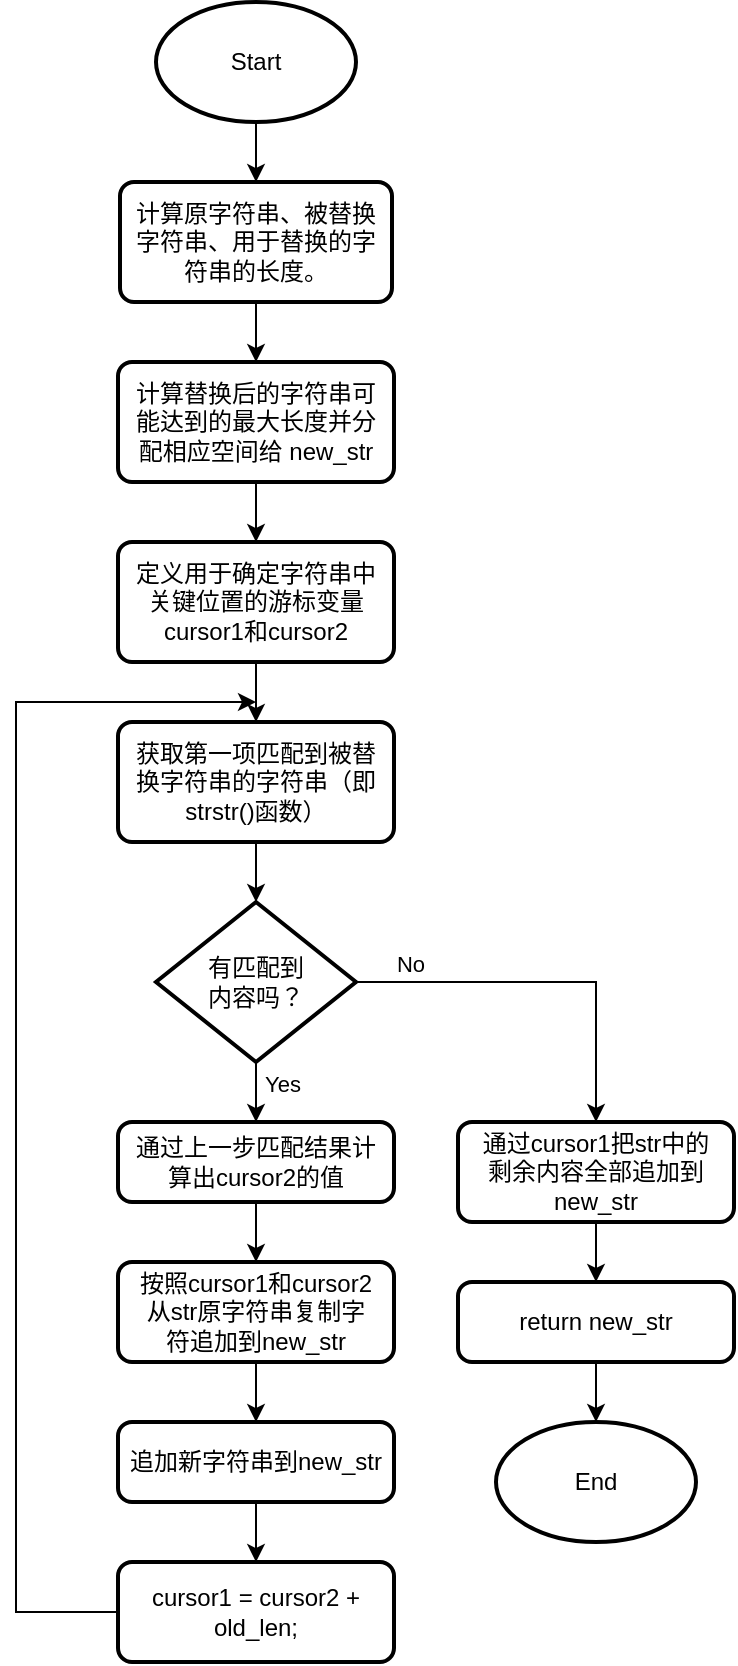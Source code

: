 <mxfile version="22.1.2" type="device">
  <diagram id="C5RBs43oDa-KdzZeNtuy" name="Page-1">
    <mxGraphModel dx="806" dy="504" grid="1" gridSize="10" guides="1" tooltips="1" connect="1" arrows="1" fold="1" page="1" pageScale="1" pageWidth="827" pageHeight="1169" math="0" shadow="0">
      <root>
        <mxCell id="WIyWlLk6GJQsqaUBKTNV-0" />
        <mxCell id="WIyWlLk6GJQsqaUBKTNV-1" parent="WIyWlLk6GJQsqaUBKTNV-0" />
        <mxCell id="fk349b4Uj1VeucFDufq2-0" value="Start" style="strokeWidth=2;html=1;shape=mxgraph.flowchart.start_1;whiteSpace=wrap;" parent="WIyWlLk6GJQsqaUBKTNV-1" vertex="1">
          <mxGeometry x="230" y="70" width="100" height="60" as="geometry" />
        </mxCell>
        <mxCell id="fk349b4Uj1VeucFDufq2-1" value="计算替换后的字符串可&lt;br&gt;能达到的最大长度并分&lt;br&gt;配相应空间给 new_str" style="rounded=1;whiteSpace=wrap;html=1;absoluteArcSize=1;arcSize=14;strokeWidth=2;" parent="WIyWlLk6GJQsqaUBKTNV-1" vertex="1">
          <mxGeometry x="211" y="250" width="138" height="60" as="geometry" />
        </mxCell>
        <mxCell id="fk349b4Uj1VeucFDufq2-3" value="" style="endArrow=classic;html=1;rounded=0;exitX=0.5;exitY=1;exitDx=0;exitDy=0;exitPerimeter=0;entryX=0.5;entryY=0;entryDx=0;entryDy=0;" parent="WIyWlLk6GJQsqaUBKTNV-1" source="fk349b4Uj1VeucFDufq2-0" target="ql-w0xa51KWZOx_JPtbp-0" edge="1">
          <mxGeometry width="50" height="50" relative="1" as="geometry">
            <mxPoint x="390" y="200" as="sourcePoint" />
            <mxPoint x="440" y="150" as="targetPoint" />
          </mxGeometry>
        </mxCell>
        <mxCell id="fk349b4Uj1VeucFDufq2-5" value="" style="endArrow=classic;html=1;rounded=0;exitX=0.5;exitY=1;exitDx=0;exitDy=0;entryX=0.5;entryY=0;entryDx=0;entryDy=0;" parent="WIyWlLk6GJQsqaUBKTNV-1" source="fk349b4Uj1VeucFDufq2-1" target="ql-w0xa51KWZOx_JPtbp-2" edge="1">
          <mxGeometry width="50" height="50" relative="1" as="geometry">
            <mxPoint x="248" y="366" as="sourcePoint" />
            <mxPoint x="248" y="396" as="targetPoint" />
          </mxGeometry>
        </mxCell>
        <mxCell id="fk349b4Uj1VeucFDufq2-10" value="有匹配到&lt;br&gt;内容吗？" style="strokeWidth=2;html=1;shape=mxgraph.flowchart.decision;whiteSpace=wrap;" parent="WIyWlLk6GJQsqaUBKTNV-1" vertex="1">
          <mxGeometry x="230" y="520" width="100" height="80" as="geometry" />
        </mxCell>
        <mxCell id="fk349b4Uj1VeucFDufq2-12" value="" style="endArrow=classic;html=1;rounded=0;exitX=0.5;exitY=1;exitDx=0;exitDy=0;exitPerimeter=0;entryX=0.5;entryY=0;entryDx=0;entryDy=0;" parent="WIyWlLk6GJQsqaUBKTNV-1" source="fk349b4Uj1VeucFDufq2-10" edge="1" target="ql-w0xa51KWZOx_JPtbp-4">
          <mxGeometry width="50" height="50" relative="1" as="geometry">
            <mxPoint x="730" y="470" as="sourcePoint" />
            <mxPoint x="470" y="650" as="targetPoint" />
          </mxGeometry>
        </mxCell>
        <mxCell id="fk349b4Uj1VeucFDufq2-13" value="Yes" style="edgeLabel;html=1;align=center;verticalAlign=middle;resizable=0;points=[];" parent="fk349b4Uj1VeucFDufq2-12" vertex="1" connectable="0">
          <mxGeometry x="-0.283" relative="1" as="geometry">
            <mxPoint x="13" as="offset" />
          </mxGeometry>
        </mxCell>
        <mxCell id="ql-w0xa51KWZOx_JPtbp-0" value="计算原字符串、被替换&lt;br&gt;字符串、用于替换的字&lt;br&gt;符串的长度。" style="rounded=1;whiteSpace=wrap;html=1;absoluteArcSize=1;arcSize=14;strokeWidth=2;" vertex="1" parent="WIyWlLk6GJQsqaUBKTNV-1">
          <mxGeometry x="212" y="160" width="136" height="60" as="geometry" />
        </mxCell>
        <mxCell id="ql-w0xa51KWZOx_JPtbp-1" value="" style="endArrow=classic;html=1;rounded=0;exitX=0.5;exitY=1;exitDx=0;exitDy=0;entryX=0.5;entryY=0;entryDx=0;entryDy=0;" edge="1" parent="WIyWlLk6GJQsqaUBKTNV-1" source="ql-w0xa51KWZOx_JPtbp-0" target="fk349b4Uj1VeucFDufq2-1">
          <mxGeometry width="50" height="50" relative="1" as="geometry">
            <mxPoint x="312" y="140" as="sourcePoint" />
            <mxPoint x="312" y="170" as="targetPoint" />
          </mxGeometry>
        </mxCell>
        <mxCell id="ql-w0xa51KWZOx_JPtbp-2" value="定义用于确定字符串中&lt;br&gt;关键位置的游标变量&lt;br&gt;cursor1和cursor2" style="rounded=1;whiteSpace=wrap;html=1;absoluteArcSize=1;arcSize=14;strokeWidth=2;" vertex="1" parent="WIyWlLk6GJQsqaUBKTNV-1">
          <mxGeometry x="211" y="340" width="138" height="60" as="geometry" />
        </mxCell>
        <mxCell id="ql-w0xa51KWZOx_JPtbp-3" value="获取第一项匹配到被替&lt;br&gt;换字符串的字符串（即&lt;br&gt;strstr()函数）" style="rounded=1;whiteSpace=wrap;html=1;absoluteArcSize=1;arcSize=14;strokeWidth=2;" vertex="1" parent="WIyWlLk6GJQsqaUBKTNV-1">
          <mxGeometry x="211" y="430" width="138" height="60" as="geometry" />
        </mxCell>
        <mxCell id="ql-w0xa51KWZOx_JPtbp-4" value="通过上一步匹配结果计&lt;br&gt;算出cursor2的值" style="rounded=1;whiteSpace=wrap;html=1;absoluteArcSize=1;arcSize=14;strokeWidth=2;" vertex="1" parent="WIyWlLk6GJQsqaUBKTNV-1">
          <mxGeometry x="211" y="630" width="138" height="40" as="geometry" />
        </mxCell>
        <mxCell id="ql-w0xa51KWZOx_JPtbp-5" value="" style="endArrow=classic;html=1;rounded=0;exitX=0.5;exitY=1;exitDx=0;exitDy=0;entryX=0.5;entryY=0;entryDx=0;entryDy=0;" edge="1" parent="WIyWlLk6GJQsqaUBKTNV-1" source="ql-w0xa51KWZOx_JPtbp-2" target="ql-w0xa51KWZOx_JPtbp-3">
          <mxGeometry width="50" height="50" relative="1" as="geometry">
            <mxPoint x="315" y="394" as="sourcePoint" />
            <mxPoint x="315" y="424" as="targetPoint" />
          </mxGeometry>
        </mxCell>
        <mxCell id="ql-w0xa51KWZOx_JPtbp-6" value="" style="endArrow=classic;html=1;rounded=0;exitX=0.5;exitY=1;exitDx=0;exitDy=0;entryX=0.5;entryY=0;entryDx=0;entryDy=0;entryPerimeter=0;" edge="1" parent="WIyWlLk6GJQsqaUBKTNV-1" source="ql-w0xa51KWZOx_JPtbp-3" target="fk349b4Uj1VeucFDufq2-10">
          <mxGeometry width="50" height="50" relative="1" as="geometry">
            <mxPoint x="307" y="502" as="sourcePoint" />
            <mxPoint x="300" y="510" as="targetPoint" />
          </mxGeometry>
        </mxCell>
        <mxCell id="ql-w0xa51KWZOx_JPtbp-7" value="按照cursor1和cursor2&lt;br&gt;从str原字符串复制字&lt;br&gt;符追加到new_str" style="rounded=1;whiteSpace=wrap;html=1;absoluteArcSize=1;arcSize=14;strokeWidth=2;" vertex="1" parent="WIyWlLk6GJQsqaUBKTNV-1">
          <mxGeometry x="211" y="700" width="138" height="50" as="geometry" />
        </mxCell>
        <mxCell id="ql-w0xa51KWZOx_JPtbp-8" value="" style="endArrow=classic;html=1;rounded=0;exitX=0.5;exitY=1;exitDx=0;exitDy=0;entryX=0.5;entryY=0;entryDx=0;entryDy=0;" edge="1" parent="WIyWlLk6GJQsqaUBKTNV-1" source="ql-w0xa51KWZOx_JPtbp-4" target="ql-w0xa51KWZOx_JPtbp-7">
          <mxGeometry width="50" height="50" relative="1" as="geometry">
            <mxPoint x="290" y="680" as="sourcePoint" />
            <mxPoint x="290" y="710" as="targetPoint" />
          </mxGeometry>
        </mxCell>
        <mxCell id="ql-w0xa51KWZOx_JPtbp-9" value="追加新字符串到new_str" style="rounded=1;whiteSpace=wrap;html=1;absoluteArcSize=1;arcSize=14;strokeWidth=2;" vertex="1" parent="WIyWlLk6GJQsqaUBKTNV-1">
          <mxGeometry x="211" y="780" width="138" height="40" as="geometry" />
        </mxCell>
        <mxCell id="ql-w0xa51KWZOx_JPtbp-10" value="通过cursor1把str中的&lt;br&gt;剩余内容全部追加到&lt;br&gt;new_str" style="rounded=1;whiteSpace=wrap;html=1;absoluteArcSize=1;arcSize=14;strokeWidth=2;" vertex="1" parent="WIyWlLk6GJQsqaUBKTNV-1">
          <mxGeometry x="381" y="630" width="138" height="50" as="geometry" />
        </mxCell>
        <mxCell id="ql-w0xa51KWZOx_JPtbp-11" value="" style="endArrow=classic;html=1;rounded=0;exitX=1;exitY=0.5;exitDx=0;exitDy=0;exitPerimeter=0;entryX=0.5;entryY=0;entryDx=0;entryDy=0;" edge="1" parent="WIyWlLk6GJQsqaUBKTNV-1" source="fk349b4Uj1VeucFDufq2-10" target="ql-w0xa51KWZOx_JPtbp-10">
          <mxGeometry width="50" height="50" relative="1" as="geometry">
            <mxPoint x="441" y="600" as="sourcePoint" />
            <mxPoint x="511" y="560" as="targetPoint" />
            <Array as="points">
              <mxPoint x="450" y="560" />
            </Array>
          </mxGeometry>
        </mxCell>
        <mxCell id="ql-w0xa51KWZOx_JPtbp-12" value="No" style="edgeLabel;html=1;align=center;verticalAlign=middle;resizable=0;points=[];" vertex="1" connectable="0" parent="ql-w0xa51KWZOx_JPtbp-11">
          <mxGeometry x="-0.717" y="1" relative="1" as="geometry">
            <mxPoint y="-8" as="offset" />
          </mxGeometry>
        </mxCell>
        <mxCell id="ql-w0xa51KWZOx_JPtbp-13" value="cursor1 = cursor2 + old_len;" style="rounded=1;whiteSpace=wrap;html=1;absoluteArcSize=1;arcSize=14;strokeWidth=2;" vertex="1" parent="WIyWlLk6GJQsqaUBKTNV-1">
          <mxGeometry x="211" y="850" width="138" height="50" as="geometry" />
        </mxCell>
        <mxCell id="ql-w0xa51KWZOx_JPtbp-14" value="" style="endArrow=classic;html=1;rounded=0;exitX=0.5;exitY=1;exitDx=0;exitDy=0;entryX=0.5;entryY=0;entryDx=0;entryDy=0;" edge="1" parent="WIyWlLk6GJQsqaUBKTNV-1" source="ql-w0xa51KWZOx_JPtbp-7" target="ql-w0xa51KWZOx_JPtbp-9">
          <mxGeometry width="50" height="50" relative="1" as="geometry">
            <mxPoint x="297" y="757" as="sourcePoint" />
            <mxPoint x="297" y="787" as="targetPoint" />
          </mxGeometry>
        </mxCell>
        <mxCell id="ql-w0xa51KWZOx_JPtbp-15" value="" style="endArrow=classic;html=1;rounded=0;exitX=0.5;exitY=1;exitDx=0;exitDy=0;entryX=0.5;entryY=0;entryDx=0;entryDy=0;" edge="1" parent="WIyWlLk6GJQsqaUBKTNV-1" source="ql-w0xa51KWZOx_JPtbp-9" target="ql-w0xa51KWZOx_JPtbp-13">
          <mxGeometry width="50" height="50" relative="1" as="geometry">
            <mxPoint x="300" y="835" as="sourcePoint" />
            <mxPoint x="300" y="865" as="targetPoint" />
          </mxGeometry>
        </mxCell>
        <mxCell id="ql-w0xa51KWZOx_JPtbp-16" value="" style="endArrow=classic;html=1;rounded=0;exitX=0;exitY=0.5;exitDx=0;exitDy=0;" edge="1" parent="WIyWlLk6GJQsqaUBKTNV-1" source="ql-w0xa51KWZOx_JPtbp-13">
          <mxGeometry width="50" height="50" relative="1" as="geometry">
            <mxPoint x="90" y="840" as="sourcePoint" />
            <mxPoint x="280" y="420" as="targetPoint" />
            <Array as="points">
              <mxPoint x="160" y="875" />
              <mxPoint x="160" y="420" />
            </Array>
          </mxGeometry>
        </mxCell>
        <mxCell id="ql-w0xa51KWZOx_JPtbp-17" value="End" style="strokeWidth=2;html=1;shape=mxgraph.flowchart.start_1;whiteSpace=wrap;" vertex="1" parent="WIyWlLk6GJQsqaUBKTNV-1">
          <mxGeometry x="400" y="780" width="100" height="60" as="geometry" />
        </mxCell>
        <mxCell id="ql-w0xa51KWZOx_JPtbp-18" value="return new_str" style="rounded=1;whiteSpace=wrap;html=1;absoluteArcSize=1;arcSize=14;strokeWidth=2;" vertex="1" parent="WIyWlLk6GJQsqaUBKTNV-1">
          <mxGeometry x="381" y="710" width="138" height="40" as="geometry" />
        </mxCell>
        <mxCell id="ql-w0xa51KWZOx_JPtbp-21" value="" style="endArrow=classic;html=1;rounded=0;exitX=0.5;exitY=1;exitDx=0;exitDy=0;entryX=0.5;entryY=0;entryDx=0;entryDy=0;" edge="1" parent="WIyWlLk6GJQsqaUBKTNV-1" source="ql-w0xa51KWZOx_JPtbp-10" target="ql-w0xa51KWZOx_JPtbp-18">
          <mxGeometry width="50" height="50" relative="1" as="geometry">
            <mxPoint x="290" y="680" as="sourcePoint" />
            <mxPoint x="290" y="710" as="targetPoint" />
          </mxGeometry>
        </mxCell>
        <mxCell id="ql-w0xa51KWZOx_JPtbp-22" value="" style="endArrow=classic;html=1;rounded=0;exitX=0.5;exitY=1;exitDx=0;exitDy=0;entryX=0.5;entryY=0;entryDx=0;entryDy=0;entryPerimeter=0;" edge="1" parent="WIyWlLk6GJQsqaUBKTNV-1" source="ql-w0xa51KWZOx_JPtbp-18" target="ql-w0xa51KWZOx_JPtbp-17">
          <mxGeometry width="50" height="50" relative="1" as="geometry">
            <mxPoint x="486" y="690" as="sourcePoint" />
            <mxPoint x="486" y="720" as="targetPoint" />
          </mxGeometry>
        </mxCell>
      </root>
    </mxGraphModel>
  </diagram>
</mxfile>
